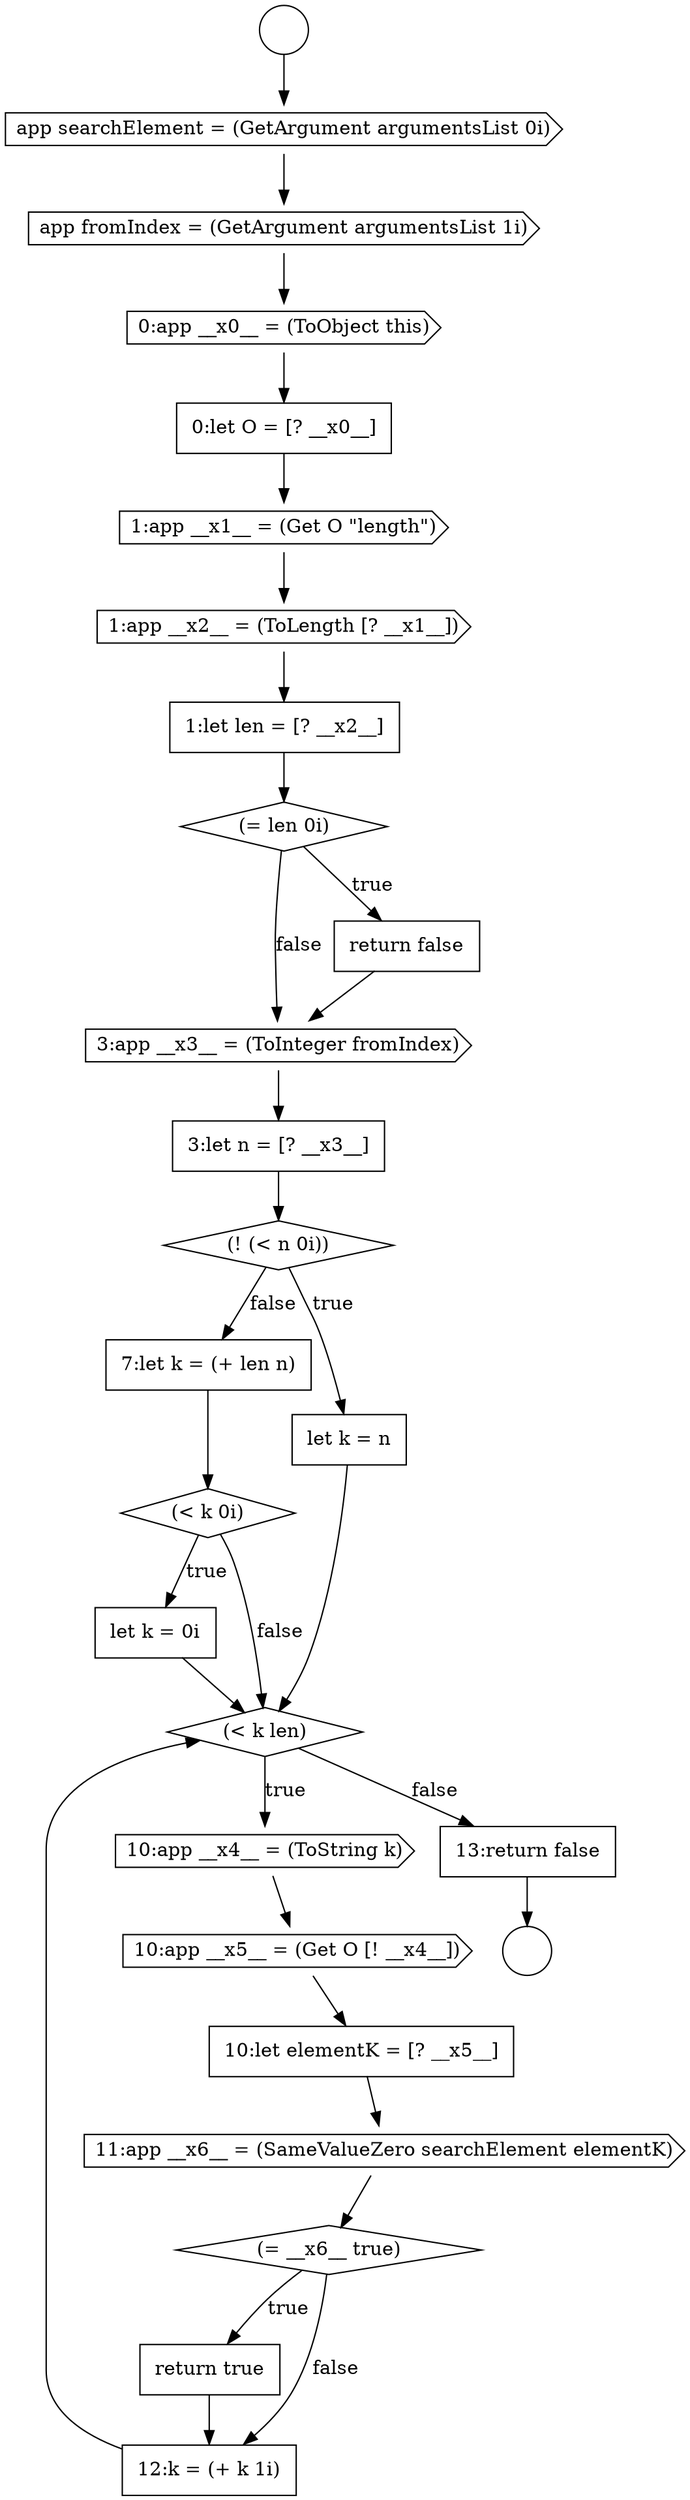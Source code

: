 digraph {
  node14833 [shape=none, margin=0, label=<<font color="black">
    <table border="0" cellborder="1" cellspacing="0" cellpadding="10">
      <tr><td align="left">1:let len = [? __x2__]</td></tr>
    </table>
  </font>> color="black" fillcolor="white" style=filled]
  node14829 [shape=cds, label=<<font color="black">0:app __x0__ = (ToObject this)</font>> color="black" fillcolor="white" style=filled]
  node14844 [shape=cds, label=<<font color="black">10:app __x4__ = (ToString k)</font>> color="black" fillcolor="white" style=filled]
  node14836 [shape=cds, label=<<font color="black">3:app __x3__ = (ToInteger fromIndex)</font>> color="black" fillcolor="white" style=filled]
  node14851 [shape=none, margin=0, label=<<font color="black">
    <table border="0" cellborder="1" cellspacing="0" cellpadding="10">
      <tr><td align="left">13:return false</td></tr>
    </table>
  </font>> color="black" fillcolor="white" style=filled]
  node14840 [shape=none, margin=0, label=<<font color="black">
    <table border="0" cellborder="1" cellspacing="0" cellpadding="10">
      <tr><td align="left">7:let k = (+ len n)</td></tr>
    </table>
  </font>> color="black" fillcolor="white" style=filled]
  node14841 [shape=diamond, label=<<font color="black">(&lt; k 0i)</font>> color="black" fillcolor="white" style=filled]
  node14831 [shape=cds, label=<<font color="black">1:app __x1__ = (Get O &quot;length&quot;)</font>> color="black" fillcolor="white" style=filled]
  node14835 [shape=none, margin=0, label=<<font color="black">
    <table border="0" cellborder="1" cellspacing="0" cellpadding="10">
      <tr><td align="left">return false</td></tr>
    </table>
  </font>> color="black" fillcolor="white" style=filled]
  node14827 [shape=cds, label=<<font color="black">app searchElement = (GetArgument argumentsList 0i)</font>> color="black" fillcolor="white" style=filled]
  node14842 [shape=none, margin=0, label=<<font color="black">
    <table border="0" cellborder="1" cellspacing="0" cellpadding="10">
      <tr><td align="left">let k = 0i</td></tr>
    </table>
  </font>> color="black" fillcolor="white" style=filled]
  node14832 [shape=cds, label=<<font color="black">1:app __x2__ = (ToLength [? __x1__])</font>> color="black" fillcolor="white" style=filled]
  node14838 [shape=diamond, label=<<font color="black">(! (&lt; n 0i))</font>> color="black" fillcolor="white" style=filled]
  node14834 [shape=diamond, label=<<font color="black">(= len 0i)</font>> color="black" fillcolor="white" style=filled]
  node14849 [shape=none, margin=0, label=<<font color="black">
    <table border="0" cellborder="1" cellspacing="0" cellpadding="10">
      <tr><td align="left">return true</td></tr>
    </table>
  </font>> color="black" fillcolor="white" style=filled]
  node14845 [shape=cds, label=<<font color="black">10:app __x5__ = (Get O [! __x4__])</font>> color="black" fillcolor="white" style=filled]
  node14825 [shape=circle label=" " color="black" fillcolor="white" style=filled]
  node14830 [shape=none, margin=0, label=<<font color="black">
    <table border="0" cellborder="1" cellspacing="0" cellpadding="10">
      <tr><td align="left">0:let O = [? __x0__]</td></tr>
    </table>
  </font>> color="black" fillcolor="white" style=filled]
  node14837 [shape=none, margin=0, label=<<font color="black">
    <table border="0" cellborder="1" cellspacing="0" cellpadding="10">
      <tr><td align="left">3:let n = [? __x3__]</td></tr>
    </table>
  </font>> color="black" fillcolor="white" style=filled]
  node14847 [shape=cds, label=<<font color="black">11:app __x6__ = (SameValueZero searchElement elementK)</font>> color="black" fillcolor="white" style=filled]
  node14826 [shape=circle label=" " color="black" fillcolor="white" style=filled]
  node14848 [shape=diamond, label=<<font color="black">(= __x6__ true)</font>> color="black" fillcolor="white" style=filled]
  node14850 [shape=none, margin=0, label=<<font color="black">
    <table border="0" cellborder="1" cellspacing="0" cellpadding="10">
      <tr><td align="left">12:k = (+ k 1i)</td></tr>
    </table>
  </font>> color="black" fillcolor="white" style=filled]
  node14839 [shape=none, margin=0, label=<<font color="black">
    <table border="0" cellborder="1" cellspacing="0" cellpadding="10">
      <tr><td align="left">let k = n</td></tr>
    </table>
  </font>> color="black" fillcolor="white" style=filled]
  node14843 [shape=diamond, label=<<font color="black">(&lt; k len)</font>> color="black" fillcolor="white" style=filled]
  node14828 [shape=cds, label=<<font color="black">app fromIndex = (GetArgument argumentsList 1i)</font>> color="black" fillcolor="white" style=filled]
  node14846 [shape=none, margin=0, label=<<font color="black">
    <table border="0" cellborder="1" cellspacing="0" cellpadding="10">
      <tr><td align="left">10:let elementK = [? __x5__]</td></tr>
    </table>
  </font>> color="black" fillcolor="white" style=filled]
  node14847 -> node14848 [ color="black"]
  node14843 -> node14844 [label=<<font color="black">true</font>> color="black"]
  node14843 -> node14851 [label=<<font color="black">false</font>> color="black"]
  node14831 -> node14832 [ color="black"]
  node14835 -> node14836 [ color="black"]
  node14829 -> node14830 [ color="black"]
  node14837 -> node14838 [ color="black"]
  node14846 -> node14847 [ color="black"]
  node14833 -> node14834 [ color="black"]
  node14840 -> node14841 [ color="black"]
  node14828 -> node14829 [ color="black"]
  node14845 -> node14846 [ color="black"]
  node14849 -> node14850 [ color="black"]
  node14825 -> node14827 [ color="black"]
  node14851 -> node14826 [ color="black"]
  node14838 -> node14839 [label=<<font color="black">true</font>> color="black"]
  node14838 -> node14840 [label=<<font color="black">false</font>> color="black"]
  node14850 -> node14843 [ color="black"]
  node14839 -> node14843 [ color="black"]
  node14841 -> node14842 [label=<<font color="black">true</font>> color="black"]
  node14841 -> node14843 [label=<<font color="black">false</font>> color="black"]
  node14836 -> node14837 [ color="black"]
  node14830 -> node14831 [ color="black"]
  node14842 -> node14843 [ color="black"]
  node14832 -> node14833 [ color="black"]
  node14844 -> node14845 [ color="black"]
  node14827 -> node14828 [ color="black"]
  node14834 -> node14835 [label=<<font color="black">true</font>> color="black"]
  node14834 -> node14836 [label=<<font color="black">false</font>> color="black"]
  node14848 -> node14849 [label=<<font color="black">true</font>> color="black"]
  node14848 -> node14850 [label=<<font color="black">false</font>> color="black"]
}
